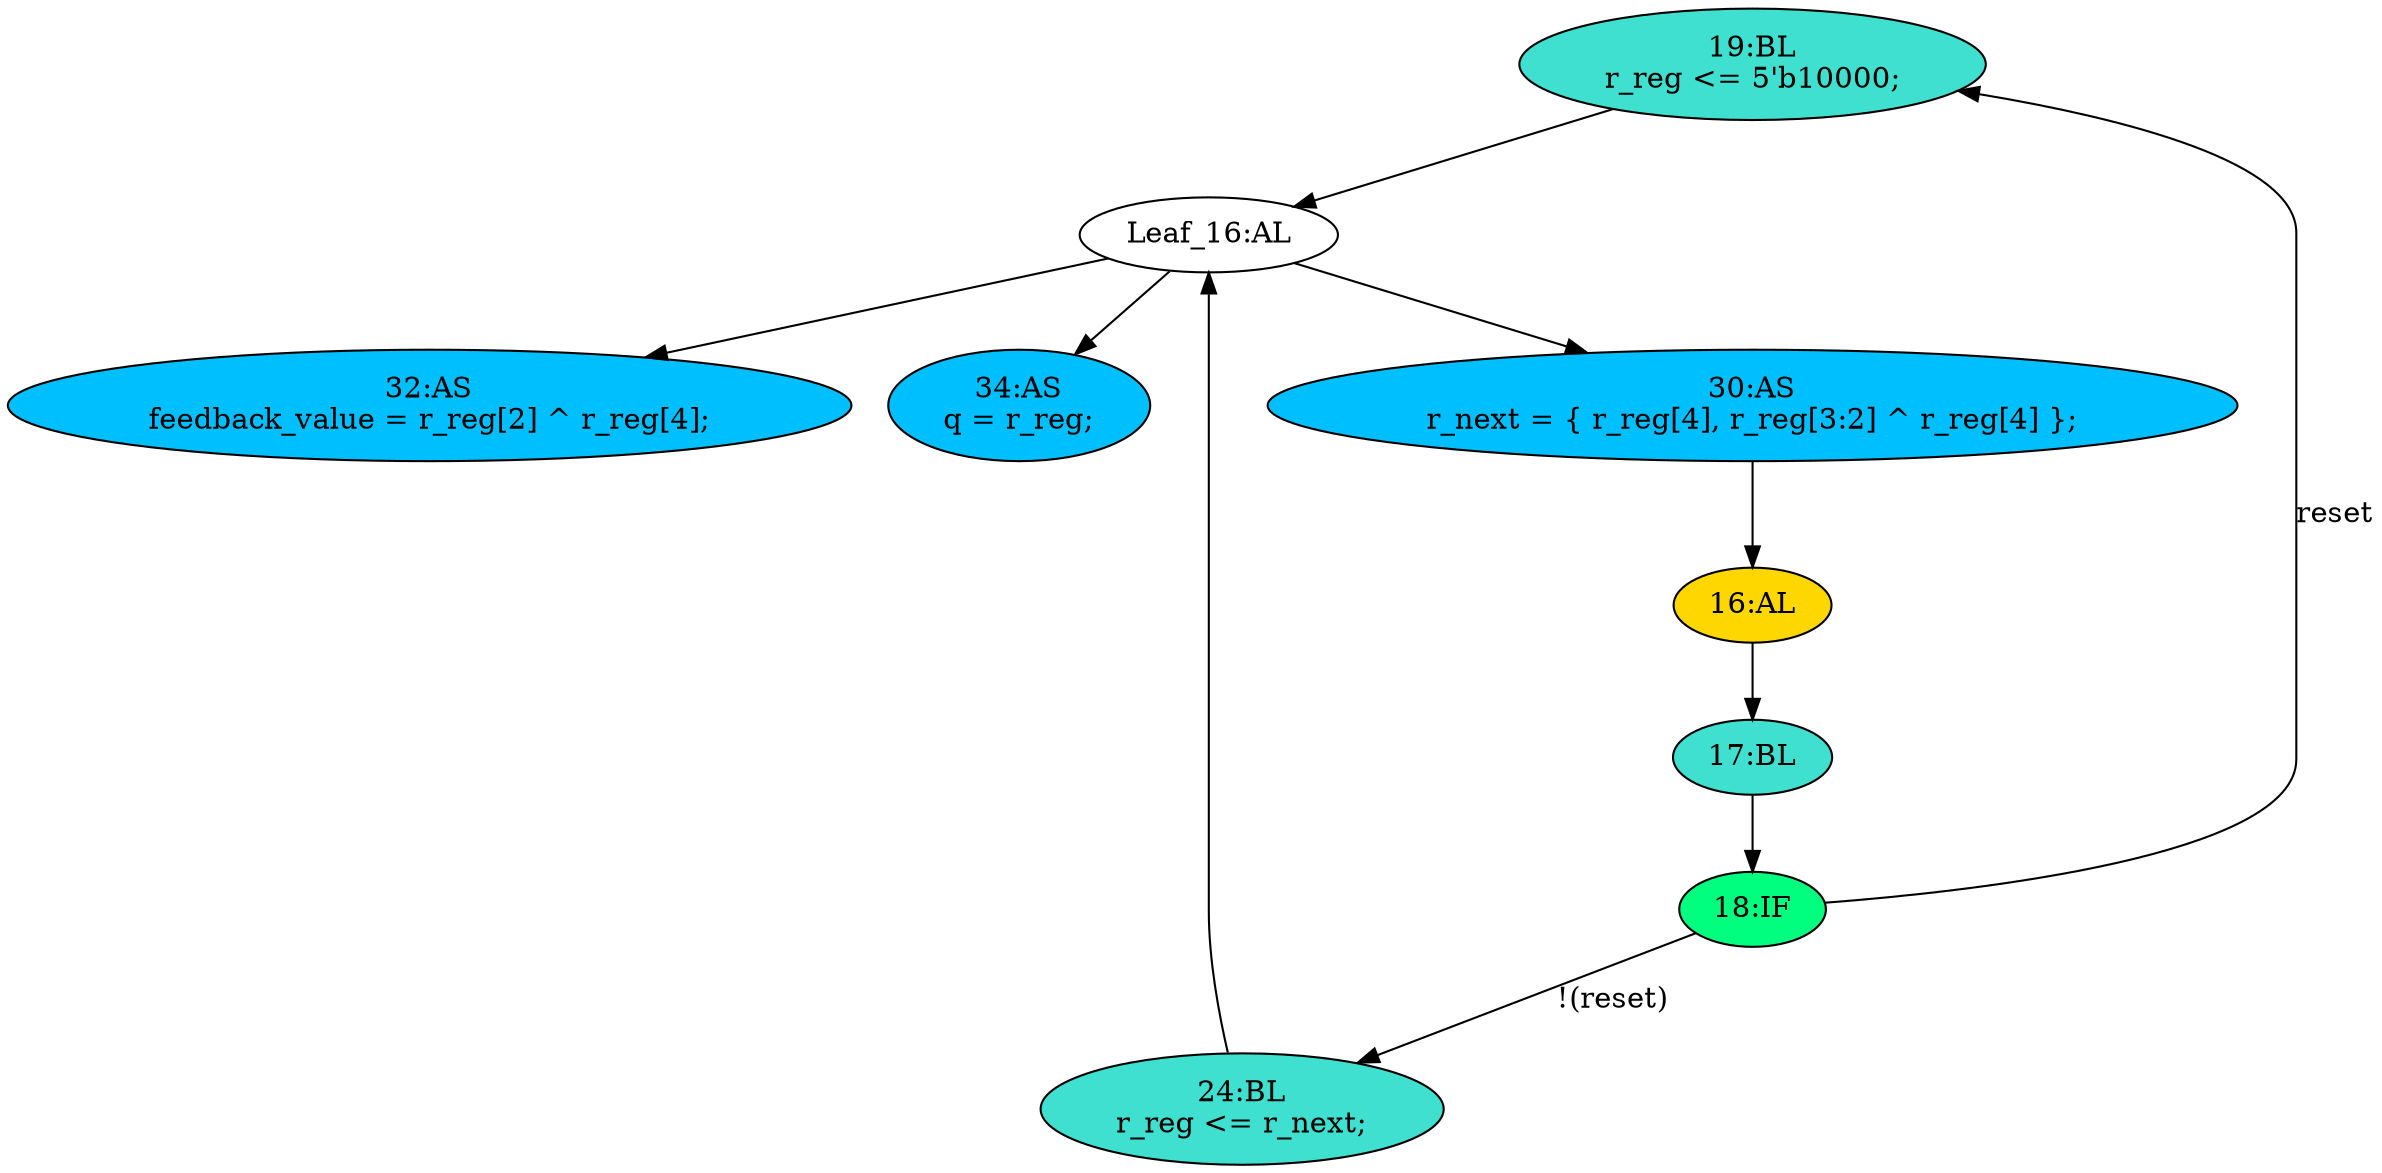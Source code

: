 strict digraph "compose( ,  )" {
	node [label="\N"];
	"19:BL"	[ast="<pyverilog.vparser.ast.Block object at 0x7fe60a7d6750>",
		fillcolor=turquoise,
		label="19:BL
r_reg <= 5'b10000;",
		statements="[<pyverilog.vparser.ast.NonblockingSubstitution object at 0x7fe60aa63ed0>]",
		style=filled,
		typ=Block];
	"Leaf_16:AL"	[def_var="['r_reg']",
		label="Leaf_16:AL"];
	"19:BL" -> "Leaf_16:AL"	[cond="[]",
		lineno=None];
	"32:AS"	[ast="<pyverilog.vparser.ast.Assign object at 0x7fe60c2ff450>",
		def_var="['feedback_value']",
		fillcolor=deepskyblue,
		label="32:AS
feedback_value = r_reg[2] ^ r_reg[4];",
		statements="[]",
		style=filled,
		typ=Assign,
		use_var="['r_reg', 'r_reg']"];
	"17:BL"	[ast="<pyverilog.vparser.ast.Block object at 0x7fe60aa63d10>",
		fillcolor=turquoise,
		label="17:BL",
		statements="[]",
		style=filled,
		typ=Block];
	"18:IF"	[ast="<pyverilog.vparser.ast.IfStatement object at 0x7fe60a7ce290>",
		fillcolor=springgreen,
		label="18:IF",
		statements="[]",
		style=filled,
		typ=IfStatement];
	"17:BL" -> "18:IF"	[cond="[]",
		lineno=None];
	"24:BL"	[ast="<pyverilog.vparser.ast.Block object at 0x7fe60a7ce550>",
		fillcolor=turquoise,
		label="24:BL
r_reg <= r_next;",
		statements="[<pyverilog.vparser.ast.NonblockingSubstitution object at 0x7fe60aa71150>]",
		style=filled,
		typ=Block];
	"24:BL" -> "Leaf_16:AL"	[cond="[]",
		lineno=None];
	"Leaf_16:AL" -> "32:AS";
	"30:AS"	[ast="<pyverilog.vparser.ast.Assign object at 0x7fe60aa66850>",
		def_var="['r_next']",
		fillcolor=deepskyblue,
		label="30:AS
r_next = { r_reg[4], r_reg[3:2] ^ r_reg[4] };",
		statements="[]",
		style=filled,
		typ=Assign,
		use_var="['r_reg', 'r_reg', 'r_reg']"];
	"Leaf_16:AL" -> "30:AS";
	"34:AS"	[ast="<pyverilog.vparser.ast.Assign object at 0x7fe60aae0450>",
		def_var="['q']",
		fillcolor=deepskyblue,
		label="34:AS
q = r_reg;",
		statements="[]",
		style=filled,
		typ=Assign,
		use_var="['r_reg']"];
	"Leaf_16:AL" -> "34:AS";
	"16:AL"	[ast="<pyverilog.vparser.ast.Always object at 0x7fe60aa63790>",
		clk_sens=True,
		fillcolor=gold,
		label="16:AL",
		sens="['clk', 'reset']",
		statements="[]",
		style=filled,
		typ=Always,
		use_var="['reset', 'r_next']"];
	"30:AS" -> "16:AL";
	"16:AL" -> "17:BL"	[cond="[]",
		lineno=None];
	"18:IF" -> "19:BL"	[cond="['reset']",
		label=reset,
		lineno=18];
	"18:IF" -> "24:BL"	[cond="['reset']",
		label="!(reset)",
		lineno=18];
}
